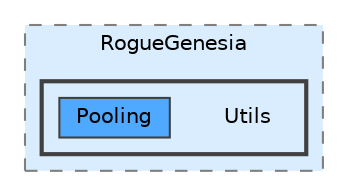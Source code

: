 digraph "Q:/IdleWave/Projet/Assets/Scripts/RogueGenesia/Utils"
{
 // LATEX_PDF_SIZE
  bgcolor="transparent";
  edge [fontname=Helvetica,fontsize=10,labelfontname=Helvetica,labelfontsize=10];
  node [fontname=Helvetica,fontsize=10,shape=box,height=0.2,width=0.4];
  compound=true
  subgraph clusterdir_d4c8a807693b39dbeba49ac8db2dc23a {
    graph [ bgcolor="#daedff", pencolor="grey50", label="RogueGenesia", fontname=Helvetica,fontsize=10 style="filled,dashed", URL="dir_d4c8a807693b39dbeba49ac8db2dc23a.html",tooltip=""]
  subgraph clusterdir_d08fce373df54585ed305f7bc4239de6 {
    graph [ bgcolor="#daedff", pencolor="grey25", label="", fontname=Helvetica,fontsize=10 style="filled,bold", URL="dir_d08fce373df54585ed305f7bc4239de6.html",tooltip=""]
    dir_d08fce373df54585ed305f7bc4239de6 [shape=plaintext, label="Utils"];
  dir_91e4ee03d1ada9541682eda135d5f7b5 [label="Pooling", fillcolor="#4ea9ff", color="grey25", style="filled", URL="dir_91e4ee03d1ada9541682eda135d5f7b5.html",tooltip=""];
  }
  }
}
